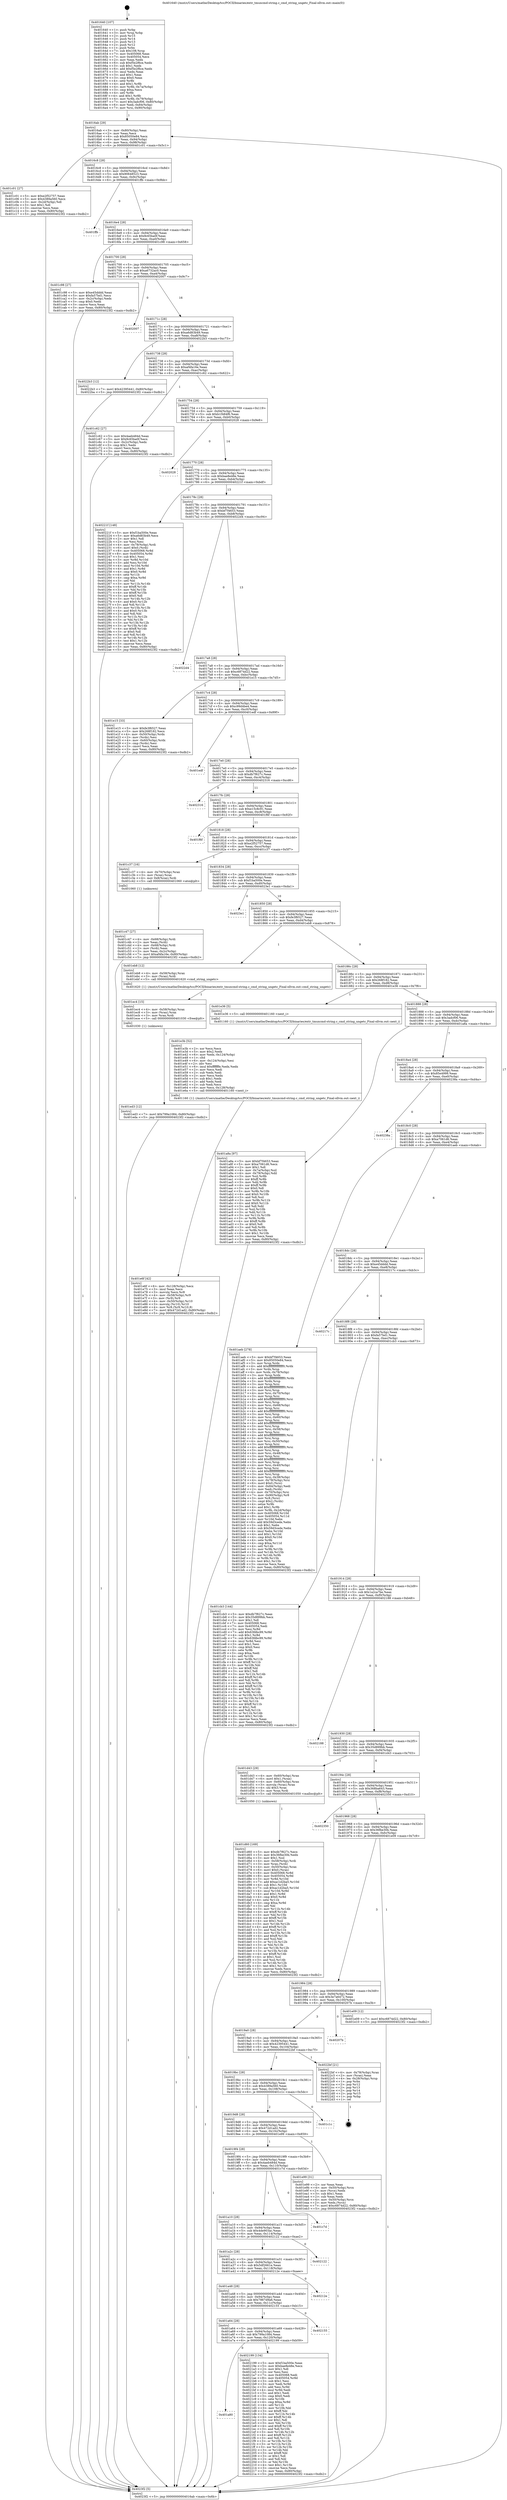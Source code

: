 digraph "0x401640" {
  label = "0x401640 (/mnt/c/Users/mathe/Desktop/tcc/POCII/binaries/extr_tmuxcmd-string.c_cmd_string_ungetc_Final-ollvm.out::main(0))"
  labelloc = "t"
  node[shape=record]

  Entry [label="",width=0.3,height=0.3,shape=circle,fillcolor=black,style=filled]
  "0x4016ab" [label="{
     0x4016ab [29]\l
     | [instrs]\l
     &nbsp;&nbsp;0x4016ab \<+3\>: mov -0x80(%rbp),%eax\l
     &nbsp;&nbsp;0x4016ae \<+2\>: mov %eax,%ecx\l
     &nbsp;&nbsp;0x4016b0 \<+6\>: sub $0x85050e84,%ecx\l
     &nbsp;&nbsp;0x4016b6 \<+6\>: mov %eax,-0x94(%rbp)\l
     &nbsp;&nbsp;0x4016bc \<+6\>: mov %ecx,-0x98(%rbp)\l
     &nbsp;&nbsp;0x4016c2 \<+6\>: je 0000000000401c01 \<main+0x5c1\>\l
  }"]
  "0x401c01" [label="{
     0x401c01 [27]\l
     | [instrs]\l
     &nbsp;&nbsp;0x401c01 \<+5\>: mov $0xe2f52757,%eax\l
     &nbsp;&nbsp;0x401c06 \<+5\>: mov $0x4389a560,%ecx\l
     &nbsp;&nbsp;0x401c0b \<+3\>: mov -0x2d(%rbp),%dl\l
     &nbsp;&nbsp;0x401c0e \<+3\>: test $0x1,%dl\l
     &nbsp;&nbsp;0x401c11 \<+3\>: cmovne %ecx,%eax\l
     &nbsp;&nbsp;0x401c14 \<+3\>: mov %eax,-0x80(%rbp)\l
     &nbsp;&nbsp;0x401c17 \<+5\>: jmp 00000000004023f2 \<main+0xdb2\>\l
  }"]
  "0x4016c8" [label="{
     0x4016c8 [28]\l
     | [instrs]\l
     &nbsp;&nbsp;0x4016c8 \<+5\>: jmp 00000000004016cd \<main+0x8d\>\l
     &nbsp;&nbsp;0x4016cd \<+6\>: mov -0x94(%rbp),%eax\l
     &nbsp;&nbsp;0x4016d3 \<+5\>: sub $0x90648523,%eax\l
     &nbsp;&nbsp;0x4016d8 \<+6\>: mov %eax,-0x9c(%rbp)\l
     &nbsp;&nbsp;0x4016de \<+6\>: je 0000000000401ffb \<main+0x9bb\>\l
  }"]
  Exit [label="",width=0.3,height=0.3,shape=circle,fillcolor=black,style=filled,peripheries=2]
  "0x401ffb" [label="{
     0x401ffb\l
  }", style=dashed]
  "0x4016e4" [label="{
     0x4016e4 [28]\l
     | [instrs]\l
     &nbsp;&nbsp;0x4016e4 \<+5\>: jmp 00000000004016e9 \<main+0xa9\>\l
     &nbsp;&nbsp;0x4016e9 \<+6\>: mov -0x94(%rbp),%eax\l
     &nbsp;&nbsp;0x4016ef \<+5\>: sub $0x9c65ba0f,%eax\l
     &nbsp;&nbsp;0x4016f4 \<+6\>: mov %eax,-0xa0(%rbp)\l
     &nbsp;&nbsp;0x4016fa \<+6\>: je 0000000000401c98 \<main+0x658\>\l
  }"]
  "0x401a80" [label="{
     0x401a80\l
  }", style=dashed]
  "0x401c98" [label="{
     0x401c98 [27]\l
     | [instrs]\l
     &nbsp;&nbsp;0x401c98 \<+5\>: mov $0xe45dddd,%eax\l
     &nbsp;&nbsp;0x401c9d \<+5\>: mov $0xfa57bd1,%ecx\l
     &nbsp;&nbsp;0x401ca2 \<+3\>: mov -0x2c(%rbp),%edx\l
     &nbsp;&nbsp;0x401ca5 \<+3\>: cmp $0x0,%edx\l
     &nbsp;&nbsp;0x401ca8 \<+3\>: cmove %ecx,%eax\l
     &nbsp;&nbsp;0x401cab \<+3\>: mov %eax,-0x80(%rbp)\l
     &nbsp;&nbsp;0x401cae \<+5\>: jmp 00000000004023f2 \<main+0xdb2\>\l
  }"]
  "0x401700" [label="{
     0x401700 [28]\l
     | [instrs]\l
     &nbsp;&nbsp;0x401700 \<+5\>: jmp 0000000000401705 \<main+0xc5\>\l
     &nbsp;&nbsp;0x401705 \<+6\>: mov -0x94(%rbp),%eax\l
     &nbsp;&nbsp;0x40170b \<+5\>: sub $0xa6732ac0,%eax\l
     &nbsp;&nbsp;0x401710 \<+6\>: mov %eax,-0xa4(%rbp)\l
     &nbsp;&nbsp;0x401716 \<+6\>: je 0000000000402007 \<main+0x9c7\>\l
  }"]
  "0x402199" [label="{
     0x402199 [134]\l
     | [instrs]\l
     &nbsp;&nbsp;0x402199 \<+5\>: mov $0xf1ba500e,%eax\l
     &nbsp;&nbsp;0x40219e \<+5\>: mov $0xbae8e48e,%ecx\l
     &nbsp;&nbsp;0x4021a3 \<+2\>: mov $0x1,%dl\l
     &nbsp;&nbsp;0x4021a5 \<+2\>: xor %esi,%esi\l
     &nbsp;&nbsp;0x4021a7 \<+7\>: mov 0x405068,%edi\l
     &nbsp;&nbsp;0x4021ae \<+8\>: mov 0x405054,%r8d\l
     &nbsp;&nbsp;0x4021b6 \<+3\>: sub $0x1,%esi\l
     &nbsp;&nbsp;0x4021b9 \<+3\>: mov %edi,%r9d\l
     &nbsp;&nbsp;0x4021bc \<+3\>: add %esi,%r9d\l
     &nbsp;&nbsp;0x4021bf \<+4\>: imul %r9d,%edi\l
     &nbsp;&nbsp;0x4021c3 \<+3\>: and $0x1,%edi\l
     &nbsp;&nbsp;0x4021c6 \<+3\>: cmp $0x0,%edi\l
     &nbsp;&nbsp;0x4021c9 \<+4\>: sete %r10b\l
     &nbsp;&nbsp;0x4021cd \<+4\>: cmp $0xa,%r8d\l
     &nbsp;&nbsp;0x4021d1 \<+4\>: setl %r11b\l
     &nbsp;&nbsp;0x4021d5 \<+3\>: mov %r10b,%bl\l
     &nbsp;&nbsp;0x4021d8 \<+3\>: xor $0xff,%bl\l
     &nbsp;&nbsp;0x4021db \<+3\>: mov %r11b,%r14b\l
     &nbsp;&nbsp;0x4021de \<+4\>: xor $0xff,%r14b\l
     &nbsp;&nbsp;0x4021e2 \<+3\>: xor $0x1,%dl\l
     &nbsp;&nbsp;0x4021e5 \<+3\>: mov %bl,%r15b\l
     &nbsp;&nbsp;0x4021e8 \<+4\>: and $0xff,%r15b\l
     &nbsp;&nbsp;0x4021ec \<+3\>: and %dl,%r10b\l
     &nbsp;&nbsp;0x4021ef \<+3\>: mov %r14b,%r12b\l
     &nbsp;&nbsp;0x4021f2 \<+4\>: and $0xff,%r12b\l
     &nbsp;&nbsp;0x4021f6 \<+3\>: and %dl,%r11b\l
     &nbsp;&nbsp;0x4021f9 \<+3\>: or %r10b,%r15b\l
     &nbsp;&nbsp;0x4021fc \<+3\>: or %r11b,%r12b\l
     &nbsp;&nbsp;0x4021ff \<+3\>: xor %r12b,%r15b\l
     &nbsp;&nbsp;0x402202 \<+3\>: or %r14b,%bl\l
     &nbsp;&nbsp;0x402205 \<+3\>: xor $0xff,%bl\l
     &nbsp;&nbsp;0x402208 \<+3\>: or $0x1,%dl\l
     &nbsp;&nbsp;0x40220b \<+2\>: and %dl,%bl\l
     &nbsp;&nbsp;0x40220d \<+3\>: or %bl,%r15b\l
     &nbsp;&nbsp;0x402210 \<+4\>: test $0x1,%r15b\l
     &nbsp;&nbsp;0x402214 \<+3\>: cmovne %ecx,%eax\l
     &nbsp;&nbsp;0x402217 \<+3\>: mov %eax,-0x80(%rbp)\l
     &nbsp;&nbsp;0x40221a \<+5\>: jmp 00000000004023f2 \<main+0xdb2\>\l
  }"]
  "0x402007" [label="{
     0x402007\l
  }", style=dashed]
  "0x40171c" [label="{
     0x40171c [28]\l
     | [instrs]\l
     &nbsp;&nbsp;0x40171c \<+5\>: jmp 0000000000401721 \<main+0xe1\>\l
     &nbsp;&nbsp;0x401721 \<+6\>: mov -0x94(%rbp),%eax\l
     &nbsp;&nbsp;0x401727 \<+5\>: sub $0xa6d83b49,%eax\l
     &nbsp;&nbsp;0x40172c \<+6\>: mov %eax,-0xa8(%rbp)\l
     &nbsp;&nbsp;0x401732 \<+6\>: je 00000000004022b3 \<main+0xc73\>\l
  }"]
  "0x401a64" [label="{
     0x401a64 [28]\l
     | [instrs]\l
     &nbsp;&nbsp;0x401a64 \<+5\>: jmp 0000000000401a69 \<main+0x429\>\l
     &nbsp;&nbsp;0x401a69 \<+6\>: mov -0x94(%rbp),%eax\l
     &nbsp;&nbsp;0x401a6f \<+5\>: sub $0x799a1084,%eax\l
     &nbsp;&nbsp;0x401a74 \<+6\>: mov %eax,-0x120(%rbp)\l
     &nbsp;&nbsp;0x401a7a \<+6\>: je 0000000000402199 \<main+0xb59\>\l
  }"]
  "0x4022b3" [label="{
     0x4022b3 [12]\l
     | [instrs]\l
     &nbsp;&nbsp;0x4022b3 \<+7\>: movl $0x42395441,-0x80(%rbp)\l
     &nbsp;&nbsp;0x4022ba \<+5\>: jmp 00000000004023f2 \<main+0xdb2\>\l
  }"]
  "0x401738" [label="{
     0x401738 [28]\l
     | [instrs]\l
     &nbsp;&nbsp;0x401738 \<+5\>: jmp 000000000040173d \<main+0xfd\>\l
     &nbsp;&nbsp;0x40173d \<+6\>: mov -0x94(%rbp),%eax\l
     &nbsp;&nbsp;0x401743 \<+5\>: sub $0xaf4fa16e,%eax\l
     &nbsp;&nbsp;0x401748 \<+6\>: mov %eax,-0xac(%rbp)\l
     &nbsp;&nbsp;0x40174e \<+6\>: je 0000000000401c62 \<main+0x622\>\l
  }"]
  "0x402155" [label="{
     0x402155\l
  }", style=dashed]
  "0x401c62" [label="{
     0x401c62 [27]\l
     | [instrs]\l
     &nbsp;&nbsp;0x401c62 \<+5\>: mov $0x4aeb484d,%eax\l
     &nbsp;&nbsp;0x401c67 \<+5\>: mov $0x9c65ba0f,%ecx\l
     &nbsp;&nbsp;0x401c6c \<+3\>: mov -0x2c(%rbp),%edx\l
     &nbsp;&nbsp;0x401c6f \<+3\>: cmp $0x1,%edx\l
     &nbsp;&nbsp;0x401c72 \<+3\>: cmovl %ecx,%eax\l
     &nbsp;&nbsp;0x401c75 \<+3\>: mov %eax,-0x80(%rbp)\l
     &nbsp;&nbsp;0x401c78 \<+5\>: jmp 00000000004023f2 \<main+0xdb2\>\l
  }"]
  "0x401754" [label="{
     0x401754 [28]\l
     | [instrs]\l
     &nbsp;&nbsp;0x401754 \<+5\>: jmp 0000000000401759 \<main+0x119\>\l
     &nbsp;&nbsp;0x401759 \<+6\>: mov -0x94(%rbp),%eax\l
     &nbsp;&nbsp;0x40175f \<+5\>: sub $0xb1f484f6,%eax\l
     &nbsp;&nbsp;0x401764 \<+6\>: mov %eax,-0xb0(%rbp)\l
     &nbsp;&nbsp;0x40176a \<+6\>: je 0000000000402028 \<main+0x9e8\>\l
  }"]
  "0x401a48" [label="{
     0x401a48 [28]\l
     | [instrs]\l
     &nbsp;&nbsp;0x401a48 \<+5\>: jmp 0000000000401a4d \<main+0x40d\>\l
     &nbsp;&nbsp;0x401a4d \<+6\>: mov -0x94(%rbp),%eax\l
     &nbsp;&nbsp;0x401a53 \<+5\>: sub $0x7867d9a6,%eax\l
     &nbsp;&nbsp;0x401a58 \<+6\>: mov %eax,-0x11c(%rbp)\l
     &nbsp;&nbsp;0x401a5e \<+6\>: je 0000000000402155 \<main+0xb15\>\l
  }"]
  "0x402028" [label="{
     0x402028\l
  }", style=dashed]
  "0x401770" [label="{
     0x401770 [28]\l
     | [instrs]\l
     &nbsp;&nbsp;0x401770 \<+5\>: jmp 0000000000401775 \<main+0x135\>\l
     &nbsp;&nbsp;0x401775 \<+6\>: mov -0x94(%rbp),%eax\l
     &nbsp;&nbsp;0x40177b \<+5\>: sub $0xbae8e48e,%eax\l
     &nbsp;&nbsp;0x401780 \<+6\>: mov %eax,-0xb4(%rbp)\l
     &nbsp;&nbsp;0x401786 \<+6\>: je 000000000040221f \<main+0xbdf\>\l
  }"]
  "0x40212e" [label="{
     0x40212e\l
  }", style=dashed]
  "0x40221f" [label="{
     0x40221f [148]\l
     | [instrs]\l
     &nbsp;&nbsp;0x40221f \<+5\>: mov $0xf1ba500e,%eax\l
     &nbsp;&nbsp;0x402224 \<+5\>: mov $0xa6d83b49,%ecx\l
     &nbsp;&nbsp;0x402229 \<+2\>: mov $0x1,%dl\l
     &nbsp;&nbsp;0x40222b \<+2\>: xor %esi,%esi\l
     &nbsp;&nbsp;0x40222d \<+4\>: mov -0x78(%rbp),%rdi\l
     &nbsp;&nbsp;0x402231 \<+6\>: movl $0x0,(%rdi)\l
     &nbsp;&nbsp;0x402237 \<+8\>: mov 0x405068,%r8d\l
     &nbsp;&nbsp;0x40223f \<+8\>: mov 0x405054,%r9d\l
     &nbsp;&nbsp;0x402247 \<+3\>: sub $0x1,%esi\l
     &nbsp;&nbsp;0x40224a \<+3\>: mov %r8d,%r10d\l
     &nbsp;&nbsp;0x40224d \<+3\>: add %esi,%r10d\l
     &nbsp;&nbsp;0x402250 \<+4\>: imul %r10d,%r8d\l
     &nbsp;&nbsp;0x402254 \<+4\>: and $0x1,%r8d\l
     &nbsp;&nbsp;0x402258 \<+4\>: cmp $0x0,%r8d\l
     &nbsp;&nbsp;0x40225c \<+4\>: sete %r11b\l
     &nbsp;&nbsp;0x402260 \<+4\>: cmp $0xa,%r9d\l
     &nbsp;&nbsp;0x402264 \<+3\>: setl %bl\l
     &nbsp;&nbsp;0x402267 \<+3\>: mov %r11b,%r14b\l
     &nbsp;&nbsp;0x40226a \<+4\>: xor $0xff,%r14b\l
     &nbsp;&nbsp;0x40226e \<+3\>: mov %bl,%r15b\l
     &nbsp;&nbsp;0x402271 \<+4\>: xor $0xff,%r15b\l
     &nbsp;&nbsp;0x402275 \<+3\>: xor $0x0,%dl\l
     &nbsp;&nbsp;0x402278 \<+3\>: mov %r14b,%r12b\l
     &nbsp;&nbsp;0x40227b \<+4\>: and $0x0,%r12b\l
     &nbsp;&nbsp;0x40227f \<+3\>: and %dl,%r11b\l
     &nbsp;&nbsp;0x402282 \<+3\>: mov %r15b,%r13b\l
     &nbsp;&nbsp;0x402285 \<+4\>: and $0x0,%r13b\l
     &nbsp;&nbsp;0x402289 \<+2\>: and %dl,%bl\l
     &nbsp;&nbsp;0x40228b \<+3\>: or %r11b,%r12b\l
     &nbsp;&nbsp;0x40228e \<+3\>: or %bl,%r13b\l
     &nbsp;&nbsp;0x402291 \<+3\>: xor %r13b,%r12b\l
     &nbsp;&nbsp;0x402294 \<+3\>: or %r15b,%r14b\l
     &nbsp;&nbsp;0x402297 \<+4\>: xor $0xff,%r14b\l
     &nbsp;&nbsp;0x40229b \<+3\>: or $0x0,%dl\l
     &nbsp;&nbsp;0x40229e \<+3\>: and %dl,%r14b\l
     &nbsp;&nbsp;0x4022a1 \<+3\>: or %r14b,%r12b\l
     &nbsp;&nbsp;0x4022a4 \<+4\>: test $0x1,%r12b\l
     &nbsp;&nbsp;0x4022a8 \<+3\>: cmovne %ecx,%eax\l
     &nbsp;&nbsp;0x4022ab \<+3\>: mov %eax,-0x80(%rbp)\l
     &nbsp;&nbsp;0x4022ae \<+5\>: jmp 00000000004023f2 \<main+0xdb2\>\l
  }"]
  "0x40178c" [label="{
     0x40178c [28]\l
     | [instrs]\l
     &nbsp;&nbsp;0x40178c \<+5\>: jmp 0000000000401791 \<main+0x151\>\l
     &nbsp;&nbsp;0x401791 \<+6\>: mov -0x94(%rbp),%eax\l
     &nbsp;&nbsp;0x401797 \<+5\>: sub $0xbf7f4653,%eax\l
     &nbsp;&nbsp;0x40179c \<+6\>: mov %eax,-0xb8(%rbp)\l
     &nbsp;&nbsp;0x4017a2 \<+6\>: je 00000000004022d4 \<main+0xc94\>\l
  }"]
  "0x401a2c" [label="{
     0x401a2c [28]\l
     | [instrs]\l
     &nbsp;&nbsp;0x401a2c \<+5\>: jmp 0000000000401a31 \<main+0x3f1\>\l
     &nbsp;&nbsp;0x401a31 \<+6\>: mov -0x94(%rbp),%eax\l
     &nbsp;&nbsp;0x401a37 \<+5\>: sub $0x5df2661e,%eax\l
     &nbsp;&nbsp;0x401a3c \<+6\>: mov %eax,-0x118(%rbp)\l
     &nbsp;&nbsp;0x401a42 \<+6\>: je 000000000040212e \<main+0xaee\>\l
  }"]
  "0x4022d4" [label="{
     0x4022d4\l
  }", style=dashed]
  "0x4017a8" [label="{
     0x4017a8 [28]\l
     | [instrs]\l
     &nbsp;&nbsp;0x4017a8 \<+5\>: jmp 00000000004017ad \<main+0x16d\>\l
     &nbsp;&nbsp;0x4017ad \<+6\>: mov -0x94(%rbp),%eax\l
     &nbsp;&nbsp;0x4017b3 \<+5\>: sub $0xc6874d22,%eax\l
     &nbsp;&nbsp;0x4017b8 \<+6\>: mov %eax,-0xbc(%rbp)\l
     &nbsp;&nbsp;0x4017be \<+6\>: je 0000000000401e15 \<main+0x7d5\>\l
  }"]
  "0x402122" [label="{
     0x402122\l
  }", style=dashed]
  "0x401e15" [label="{
     0x401e15 [33]\l
     | [instrs]\l
     &nbsp;&nbsp;0x401e15 \<+5\>: mov $0xfe3f6527,%eax\l
     &nbsp;&nbsp;0x401e1a \<+5\>: mov $0x268f182,%ecx\l
     &nbsp;&nbsp;0x401e1f \<+4\>: mov -0x50(%rbp),%rdx\l
     &nbsp;&nbsp;0x401e23 \<+2\>: mov (%rdx),%esi\l
     &nbsp;&nbsp;0x401e25 \<+4\>: mov -0x60(%rbp),%rdx\l
     &nbsp;&nbsp;0x401e29 \<+2\>: cmp (%rdx),%esi\l
     &nbsp;&nbsp;0x401e2b \<+3\>: cmovl %ecx,%eax\l
     &nbsp;&nbsp;0x401e2e \<+3\>: mov %eax,-0x80(%rbp)\l
     &nbsp;&nbsp;0x401e31 \<+5\>: jmp 00000000004023f2 \<main+0xdb2\>\l
  }"]
  "0x4017c4" [label="{
     0x4017c4 [28]\l
     | [instrs]\l
     &nbsp;&nbsp;0x4017c4 \<+5\>: jmp 00000000004017c9 \<main+0x189\>\l
     &nbsp;&nbsp;0x4017c9 \<+6\>: mov -0x94(%rbp),%eax\l
     &nbsp;&nbsp;0x4017cf \<+5\>: sub $0xc99d4be4,%eax\l
     &nbsp;&nbsp;0x4017d4 \<+6\>: mov %eax,-0xc0(%rbp)\l
     &nbsp;&nbsp;0x4017da \<+6\>: je 0000000000401edf \<main+0x89f\>\l
  }"]
  "0x401a10" [label="{
     0x401a10 [28]\l
     | [instrs]\l
     &nbsp;&nbsp;0x401a10 \<+5\>: jmp 0000000000401a15 \<main+0x3d5\>\l
     &nbsp;&nbsp;0x401a15 \<+6\>: mov -0x94(%rbp),%eax\l
     &nbsp;&nbsp;0x401a1b \<+5\>: sub $0x4de903ac,%eax\l
     &nbsp;&nbsp;0x401a20 \<+6\>: mov %eax,-0x114(%rbp)\l
     &nbsp;&nbsp;0x401a26 \<+6\>: je 0000000000402122 \<main+0xae2\>\l
  }"]
  "0x401edf" [label="{
     0x401edf\l
  }", style=dashed]
  "0x4017e0" [label="{
     0x4017e0 [28]\l
     | [instrs]\l
     &nbsp;&nbsp;0x4017e0 \<+5\>: jmp 00000000004017e5 \<main+0x1a5\>\l
     &nbsp;&nbsp;0x4017e5 \<+6\>: mov -0x94(%rbp),%eax\l
     &nbsp;&nbsp;0x4017eb \<+5\>: sub $0xdb7f627c,%eax\l
     &nbsp;&nbsp;0x4017f0 \<+6\>: mov %eax,-0xc4(%rbp)\l
     &nbsp;&nbsp;0x4017f6 \<+6\>: je 0000000000402316 \<main+0xcd6\>\l
  }"]
  "0x401c7d" [label="{
     0x401c7d\l
  }", style=dashed]
  "0x402316" [label="{
     0x402316\l
  }", style=dashed]
  "0x4017fc" [label="{
     0x4017fc [28]\l
     | [instrs]\l
     &nbsp;&nbsp;0x4017fc \<+5\>: jmp 0000000000401801 \<main+0x1c1\>\l
     &nbsp;&nbsp;0x401801 \<+6\>: mov -0x94(%rbp),%eax\l
     &nbsp;&nbsp;0x401807 \<+5\>: sub $0xe15c8c91,%eax\l
     &nbsp;&nbsp;0x40180c \<+6\>: mov %eax,-0xc8(%rbp)\l
     &nbsp;&nbsp;0x401812 \<+6\>: je 0000000000401f6f \<main+0x92f\>\l
  }"]
  "0x401ed3" [label="{
     0x401ed3 [12]\l
     | [instrs]\l
     &nbsp;&nbsp;0x401ed3 \<+7\>: movl $0x799a1084,-0x80(%rbp)\l
     &nbsp;&nbsp;0x401eda \<+5\>: jmp 00000000004023f2 \<main+0xdb2\>\l
  }"]
  "0x401f6f" [label="{
     0x401f6f\l
  }", style=dashed]
  "0x401818" [label="{
     0x401818 [28]\l
     | [instrs]\l
     &nbsp;&nbsp;0x401818 \<+5\>: jmp 000000000040181d \<main+0x1dd\>\l
     &nbsp;&nbsp;0x40181d \<+6\>: mov -0x94(%rbp),%eax\l
     &nbsp;&nbsp;0x401823 \<+5\>: sub $0xe2f52757,%eax\l
     &nbsp;&nbsp;0x401828 \<+6\>: mov %eax,-0xcc(%rbp)\l
     &nbsp;&nbsp;0x40182e \<+6\>: je 0000000000401c37 \<main+0x5f7\>\l
  }"]
  "0x401ec4" [label="{
     0x401ec4 [15]\l
     | [instrs]\l
     &nbsp;&nbsp;0x401ec4 \<+4\>: mov -0x58(%rbp),%rax\l
     &nbsp;&nbsp;0x401ec8 \<+3\>: mov (%rax),%rax\l
     &nbsp;&nbsp;0x401ecb \<+3\>: mov %rax,%rdi\l
     &nbsp;&nbsp;0x401ece \<+5\>: call 0000000000401030 \<free@plt\>\l
     | [calls]\l
     &nbsp;&nbsp;0x401030 \{1\} (unknown)\l
  }"]
  "0x401c37" [label="{
     0x401c37 [16]\l
     | [instrs]\l
     &nbsp;&nbsp;0x401c37 \<+4\>: mov -0x70(%rbp),%rax\l
     &nbsp;&nbsp;0x401c3b \<+3\>: mov (%rax),%rax\l
     &nbsp;&nbsp;0x401c3e \<+4\>: mov 0x8(%rax),%rdi\l
     &nbsp;&nbsp;0x401c42 \<+5\>: call 0000000000401060 \<atoi@plt\>\l
     | [calls]\l
     &nbsp;&nbsp;0x401060 \{1\} (unknown)\l
  }"]
  "0x401834" [label="{
     0x401834 [28]\l
     | [instrs]\l
     &nbsp;&nbsp;0x401834 \<+5\>: jmp 0000000000401839 \<main+0x1f9\>\l
     &nbsp;&nbsp;0x401839 \<+6\>: mov -0x94(%rbp),%eax\l
     &nbsp;&nbsp;0x40183f \<+5\>: sub $0xf1ba500e,%eax\l
     &nbsp;&nbsp;0x401844 \<+6\>: mov %eax,-0xd0(%rbp)\l
     &nbsp;&nbsp;0x40184a \<+6\>: je 00000000004023e1 \<main+0xda1\>\l
  }"]
  "0x4019f4" [label="{
     0x4019f4 [28]\l
     | [instrs]\l
     &nbsp;&nbsp;0x4019f4 \<+5\>: jmp 00000000004019f9 \<main+0x3b9\>\l
     &nbsp;&nbsp;0x4019f9 \<+6\>: mov -0x94(%rbp),%eax\l
     &nbsp;&nbsp;0x4019ff \<+5\>: sub $0x4aeb484d,%eax\l
     &nbsp;&nbsp;0x401a04 \<+6\>: mov %eax,-0x110(%rbp)\l
     &nbsp;&nbsp;0x401a0a \<+6\>: je 0000000000401c7d \<main+0x63d\>\l
  }"]
  "0x4023e1" [label="{
     0x4023e1\l
  }", style=dashed]
  "0x401850" [label="{
     0x401850 [28]\l
     | [instrs]\l
     &nbsp;&nbsp;0x401850 \<+5\>: jmp 0000000000401855 \<main+0x215\>\l
     &nbsp;&nbsp;0x401855 \<+6\>: mov -0x94(%rbp),%eax\l
     &nbsp;&nbsp;0x40185b \<+5\>: sub $0xfe3f6527,%eax\l
     &nbsp;&nbsp;0x401860 \<+6\>: mov %eax,-0xd4(%rbp)\l
     &nbsp;&nbsp;0x401866 \<+6\>: je 0000000000401eb8 \<main+0x878\>\l
  }"]
  "0x401e99" [label="{
     0x401e99 [31]\l
     | [instrs]\l
     &nbsp;&nbsp;0x401e99 \<+2\>: xor %eax,%eax\l
     &nbsp;&nbsp;0x401e9b \<+4\>: mov -0x50(%rbp),%rcx\l
     &nbsp;&nbsp;0x401e9f \<+2\>: mov (%rcx),%edx\l
     &nbsp;&nbsp;0x401ea1 \<+3\>: sub $0x1,%eax\l
     &nbsp;&nbsp;0x401ea4 \<+2\>: sub %eax,%edx\l
     &nbsp;&nbsp;0x401ea6 \<+4\>: mov -0x50(%rbp),%rcx\l
     &nbsp;&nbsp;0x401eaa \<+2\>: mov %edx,(%rcx)\l
     &nbsp;&nbsp;0x401eac \<+7\>: movl $0xc6874d22,-0x80(%rbp)\l
     &nbsp;&nbsp;0x401eb3 \<+5\>: jmp 00000000004023f2 \<main+0xdb2\>\l
  }"]
  "0x401eb8" [label="{
     0x401eb8 [12]\l
     | [instrs]\l
     &nbsp;&nbsp;0x401eb8 \<+4\>: mov -0x58(%rbp),%rax\l
     &nbsp;&nbsp;0x401ebc \<+3\>: mov (%rax),%rdi\l
     &nbsp;&nbsp;0x401ebf \<+5\>: call 0000000000401620 \<cmd_string_ungetc\>\l
     | [calls]\l
     &nbsp;&nbsp;0x401620 \{1\} (/mnt/c/Users/mathe/Desktop/tcc/POCII/binaries/extr_tmuxcmd-string.c_cmd_string_ungetc_Final-ollvm.out::cmd_string_ungetc)\l
  }"]
  "0x40186c" [label="{
     0x40186c [28]\l
     | [instrs]\l
     &nbsp;&nbsp;0x40186c \<+5\>: jmp 0000000000401871 \<main+0x231\>\l
     &nbsp;&nbsp;0x401871 \<+6\>: mov -0x94(%rbp),%eax\l
     &nbsp;&nbsp;0x401877 \<+5\>: sub $0x268f182,%eax\l
     &nbsp;&nbsp;0x40187c \<+6\>: mov %eax,-0xd8(%rbp)\l
     &nbsp;&nbsp;0x401882 \<+6\>: je 0000000000401e36 \<main+0x7f6\>\l
  }"]
  "0x4019d8" [label="{
     0x4019d8 [28]\l
     | [instrs]\l
     &nbsp;&nbsp;0x4019d8 \<+5\>: jmp 00000000004019dd \<main+0x39d\>\l
     &nbsp;&nbsp;0x4019dd \<+6\>: mov -0x94(%rbp),%eax\l
     &nbsp;&nbsp;0x4019e3 \<+5\>: sub $0x472d1ad2,%eax\l
     &nbsp;&nbsp;0x4019e8 \<+6\>: mov %eax,-0x10c(%rbp)\l
     &nbsp;&nbsp;0x4019ee \<+6\>: je 0000000000401e99 \<main+0x859\>\l
  }"]
  "0x401e36" [label="{
     0x401e36 [5]\l
     | [instrs]\l
     &nbsp;&nbsp;0x401e36 \<+5\>: call 0000000000401160 \<next_i\>\l
     | [calls]\l
     &nbsp;&nbsp;0x401160 \{1\} (/mnt/c/Users/mathe/Desktop/tcc/POCII/binaries/extr_tmuxcmd-string.c_cmd_string_ungetc_Final-ollvm.out::next_i)\l
  }"]
  "0x401888" [label="{
     0x401888 [28]\l
     | [instrs]\l
     &nbsp;&nbsp;0x401888 \<+5\>: jmp 000000000040188d \<main+0x24d\>\l
     &nbsp;&nbsp;0x40188d \<+6\>: mov -0x94(%rbp),%eax\l
     &nbsp;&nbsp;0x401893 \<+5\>: sub $0x3adcf06,%eax\l
     &nbsp;&nbsp;0x401898 \<+6\>: mov %eax,-0xdc(%rbp)\l
     &nbsp;&nbsp;0x40189e \<+6\>: je 0000000000401a8a \<main+0x44a\>\l
  }"]
  "0x401c1c" [label="{
     0x401c1c\l
  }", style=dashed]
  "0x401a8a" [label="{
     0x401a8a [97]\l
     | [instrs]\l
     &nbsp;&nbsp;0x401a8a \<+5\>: mov $0xbf7f4653,%eax\l
     &nbsp;&nbsp;0x401a8f \<+5\>: mov $0xa7061d6,%ecx\l
     &nbsp;&nbsp;0x401a94 \<+2\>: mov $0x1,%dl\l
     &nbsp;&nbsp;0x401a96 \<+4\>: mov -0x7a(%rbp),%sil\l
     &nbsp;&nbsp;0x401a9a \<+4\>: mov -0x79(%rbp),%dil\l
     &nbsp;&nbsp;0x401a9e \<+3\>: mov %sil,%r8b\l
     &nbsp;&nbsp;0x401aa1 \<+4\>: xor $0xff,%r8b\l
     &nbsp;&nbsp;0x401aa5 \<+3\>: mov %dil,%r9b\l
     &nbsp;&nbsp;0x401aa8 \<+4\>: xor $0xff,%r9b\l
     &nbsp;&nbsp;0x401aac \<+3\>: xor $0x0,%dl\l
     &nbsp;&nbsp;0x401aaf \<+3\>: mov %r8b,%r10b\l
     &nbsp;&nbsp;0x401ab2 \<+4\>: and $0x0,%r10b\l
     &nbsp;&nbsp;0x401ab6 \<+3\>: and %dl,%sil\l
     &nbsp;&nbsp;0x401ab9 \<+3\>: mov %r9b,%r11b\l
     &nbsp;&nbsp;0x401abc \<+4\>: and $0x0,%r11b\l
     &nbsp;&nbsp;0x401ac0 \<+3\>: and %dl,%dil\l
     &nbsp;&nbsp;0x401ac3 \<+3\>: or %sil,%r10b\l
     &nbsp;&nbsp;0x401ac6 \<+3\>: or %dil,%r11b\l
     &nbsp;&nbsp;0x401ac9 \<+3\>: xor %r11b,%r10b\l
     &nbsp;&nbsp;0x401acc \<+3\>: or %r9b,%r8b\l
     &nbsp;&nbsp;0x401acf \<+4\>: xor $0xff,%r8b\l
     &nbsp;&nbsp;0x401ad3 \<+3\>: or $0x0,%dl\l
     &nbsp;&nbsp;0x401ad6 \<+3\>: and %dl,%r8b\l
     &nbsp;&nbsp;0x401ad9 \<+3\>: or %r8b,%r10b\l
     &nbsp;&nbsp;0x401adc \<+4\>: test $0x1,%r10b\l
     &nbsp;&nbsp;0x401ae0 \<+3\>: cmovne %ecx,%eax\l
     &nbsp;&nbsp;0x401ae3 \<+3\>: mov %eax,-0x80(%rbp)\l
     &nbsp;&nbsp;0x401ae6 \<+5\>: jmp 00000000004023f2 \<main+0xdb2\>\l
  }"]
  "0x4018a4" [label="{
     0x4018a4 [28]\l
     | [instrs]\l
     &nbsp;&nbsp;0x4018a4 \<+5\>: jmp 00000000004018a9 \<main+0x269\>\l
     &nbsp;&nbsp;0x4018a9 \<+6\>: mov -0x94(%rbp),%eax\l
     &nbsp;&nbsp;0x4018af \<+5\>: sub $0x85e4999,%eax\l
     &nbsp;&nbsp;0x4018b4 \<+6\>: mov %eax,-0xe0(%rbp)\l
     &nbsp;&nbsp;0x4018ba \<+6\>: je 000000000040238a \<main+0xd4a\>\l
  }"]
  "0x4023f2" [label="{
     0x4023f2 [5]\l
     | [instrs]\l
     &nbsp;&nbsp;0x4023f2 \<+5\>: jmp 00000000004016ab \<main+0x6b\>\l
  }"]
  "0x401640" [label="{
     0x401640 [107]\l
     | [instrs]\l
     &nbsp;&nbsp;0x401640 \<+1\>: push %rbp\l
     &nbsp;&nbsp;0x401641 \<+3\>: mov %rsp,%rbp\l
     &nbsp;&nbsp;0x401644 \<+2\>: push %r15\l
     &nbsp;&nbsp;0x401646 \<+2\>: push %r14\l
     &nbsp;&nbsp;0x401648 \<+2\>: push %r13\l
     &nbsp;&nbsp;0x40164a \<+2\>: push %r12\l
     &nbsp;&nbsp;0x40164c \<+1\>: push %rbx\l
     &nbsp;&nbsp;0x40164d \<+7\>: sub $0x108,%rsp\l
     &nbsp;&nbsp;0x401654 \<+7\>: mov 0x405068,%eax\l
     &nbsp;&nbsp;0x40165b \<+7\>: mov 0x405054,%ecx\l
     &nbsp;&nbsp;0x401662 \<+2\>: mov %eax,%edx\l
     &nbsp;&nbsp;0x401664 \<+6\>: sub $0xf5e2f6ce,%edx\l
     &nbsp;&nbsp;0x40166a \<+3\>: sub $0x1,%edx\l
     &nbsp;&nbsp;0x40166d \<+6\>: add $0xf5e2f6ce,%edx\l
     &nbsp;&nbsp;0x401673 \<+3\>: imul %edx,%eax\l
     &nbsp;&nbsp;0x401676 \<+3\>: and $0x1,%eax\l
     &nbsp;&nbsp;0x401679 \<+3\>: cmp $0x0,%eax\l
     &nbsp;&nbsp;0x40167c \<+4\>: sete %r8b\l
     &nbsp;&nbsp;0x401680 \<+4\>: and $0x1,%r8b\l
     &nbsp;&nbsp;0x401684 \<+4\>: mov %r8b,-0x7a(%rbp)\l
     &nbsp;&nbsp;0x401688 \<+3\>: cmp $0xa,%ecx\l
     &nbsp;&nbsp;0x40168b \<+4\>: setl %r8b\l
     &nbsp;&nbsp;0x40168f \<+4\>: and $0x1,%r8b\l
     &nbsp;&nbsp;0x401693 \<+4\>: mov %r8b,-0x79(%rbp)\l
     &nbsp;&nbsp;0x401697 \<+7\>: movl $0x3adcf06,-0x80(%rbp)\l
     &nbsp;&nbsp;0x40169e \<+6\>: mov %edi,-0x84(%rbp)\l
     &nbsp;&nbsp;0x4016a4 \<+7\>: mov %rsi,-0x90(%rbp)\l
  }"]
  "0x4019bc" [label="{
     0x4019bc [28]\l
     | [instrs]\l
     &nbsp;&nbsp;0x4019bc \<+5\>: jmp 00000000004019c1 \<main+0x381\>\l
     &nbsp;&nbsp;0x4019c1 \<+6\>: mov -0x94(%rbp),%eax\l
     &nbsp;&nbsp;0x4019c7 \<+5\>: sub $0x4389a560,%eax\l
     &nbsp;&nbsp;0x4019cc \<+6\>: mov %eax,-0x108(%rbp)\l
     &nbsp;&nbsp;0x4019d2 \<+6\>: je 0000000000401c1c \<main+0x5dc\>\l
  }"]
  "0x40238a" [label="{
     0x40238a\l
  }", style=dashed]
  "0x4018c0" [label="{
     0x4018c0 [28]\l
     | [instrs]\l
     &nbsp;&nbsp;0x4018c0 \<+5\>: jmp 00000000004018c5 \<main+0x285\>\l
     &nbsp;&nbsp;0x4018c5 \<+6\>: mov -0x94(%rbp),%eax\l
     &nbsp;&nbsp;0x4018cb \<+5\>: sub $0xa7061d6,%eax\l
     &nbsp;&nbsp;0x4018d0 \<+6\>: mov %eax,-0xe4(%rbp)\l
     &nbsp;&nbsp;0x4018d6 \<+6\>: je 0000000000401aeb \<main+0x4ab\>\l
  }"]
  "0x4022bf" [label="{
     0x4022bf [21]\l
     | [instrs]\l
     &nbsp;&nbsp;0x4022bf \<+4\>: mov -0x78(%rbp),%rax\l
     &nbsp;&nbsp;0x4022c3 \<+2\>: mov (%rax),%eax\l
     &nbsp;&nbsp;0x4022c5 \<+4\>: lea -0x28(%rbp),%rsp\l
     &nbsp;&nbsp;0x4022c9 \<+1\>: pop %rbx\l
     &nbsp;&nbsp;0x4022ca \<+2\>: pop %r12\l
     &nbsp;&nbsp;0x4022cc \<+2\>: pop %r13\l
     &nbsp;&nbsp;0x4022ce \<+2\>: pop %r14\l
     &nbsp;&nbsp;0x4022d0 \<+2\>: pop %r15\l
     &nbsp;&nbsp;0x4022d2 \<+1\>: pop %rbp\l
     &nbsp;&nbsp;0x4022d3 \<+1\>: ret\l
  }"]
  "0x401aeb" [label="{
     0x401aeb [278]\l
     | [instrs]\l
     &nbsp;&nbsp;0x401aeb \<+5\>: mov $0xbf7f4653,%eax\l
     &nbsp;&nbsp;0x401af0 \<+5\>: mov $0x85050e84,%ecx\l
     &nbsp;&nbsp;0x401af5 \<+3\>: mov %rsp,%rdx\l
     &nbsp;&nbsp;0x401af8 \<+4\>: add $0xfffffffffffffff0,%rdx\l
     &nbsp;&nbsp;0x401afc \<+3\>: mov %rdx,%rsp\l
     &nbsp;&nbsp;0x401aff \<+4\>: mov %rdx,-0x78(%rbp)\l
     &nbsp;&nbsp;0x401b03 \<+3\>: mov %rsp,%rdx\l
     &nbsp;&nbsp;0x401b06 \<+4\>: add $0xfffffffffffffff0,%rdx\l
     &nbsp;&nbsp;0x401b0a \<+3\>: mov %rdx,%rsp\l
     &nbsp;&nbsp;0x401b0d \<+3\>: mov %rsp,%rsi\l
     &nbsp;&nbsp;0x401b10 \<+4\>: add $0xfffffffffffffff0,%rsi\l
     &nbsp;&nbsp;0x401b14 \<+3\>: mov %rsi,%rsp\l
     &nbsp;&nbsp;0x401b17 \<+4\>: mov %rsi,-0x70(%rbp)\l
     &nbsp;&nbsp;0x401b1b \<+3\>: mov %rsp,%rsi\l
     &nbsp;&nbsp;0x401b1e \<+4\>: add $0xfffffffffffffff0,%rsi\l
     &nbsp;&nbsp;0x401b22 \<+3\>: mov %rsi,%rsp\l
     &nbsp;&nbsp;0x401b25 \<+4\>: mov %rsi,-0x68(%rbp)\l
     &nbsp;&nbsp;0x401b29 \<+3\>: mov %rsp,%rsi\l
     &nbsp;&nbsp;0x401b2c \<+4\>: add $0xfffffffffffffff0,%rsi\l
     &nbsp;&nbsp;0x401b30 \<+3\>: mov %rsi,%rsp\l
     &nbsp;&nbsp;0x401b33 \<+4\>: mov %rsi,-0x60(%rbp)\l
     &nbsp;&nbsp;0x401b37 \<+3\>: mov %rsp,%rsi\l
     &nbsp;&nbsp;0x401b3a \<+4\>: add $0xfffffffffffffff0,%rsi\l
     &nbsp;&nbsp;0x401b3e \<+3\>: mov %rsi,%rsp\l
     &nbsp;&nbsp;0x401b41 \<+4\>: mov %rsi,-0x58(%rbp)\l
     &nbsp;&nbsp;0x401b45 \<+3\>: mov %rsp,%rsi\l
     &nbsp;&nbsp;0x401b48 \<+4\>: add $0xfffffffffffffff0,%rsi\l
     &nbsp;&nbsp;0x401b4c \<+3\>: mov %rsi,%rsp\l
     &nbsp;&nbsp;0x401b4f \<+4\>: mov %rsi,-0x50(%rbp)\l
     &nbsp;&nbsp;0x401b53 \<+3\>: mov %rsp,%rsi\l
     &nbsp;&nbsp;0x401b56 \<+4\>: add $0xfffffffffffffff0,%rsi\l
     &nbsp;&nbsp;0x401b5a \<+3\>: mov %rsi,%rsp\l
     &nbsp;&nbsp;0x401b5d \<+4\>: mov %rsi,-0x48(%rbp)\l
     &nbsp;&nbsp;0x401b61 \<+3\>: mov %rsp,%rsi\l
     &nbsp;&nbsp;0x401b64 \<+4\>: add $0xfffffffffffffff0,%rsi\l
     &nbsp;&nbsp;0x401b68 \<+3\>: mov %rsi,%rsp\l
     &nbsp;&nbsp;0x401b6b \<+4\>: mov %rsi,-0x40(%rbp)\l
     &nbsp;&nbsp;0x401b6f \<+3\>: mov %rsp,%rsi\l
     &nbsp;&nbsp;0x401b72 \<+4\>: add $0xfffffffffffffff0,%rsi\l
     &nbsp;&nbsp;0x401b76 \<+3\>: mov %rsi,%rsp\l
     &nbsp;&nbsp;0x401b79 \<+4\>: mov %rsi,-0x38(%rbp)\l
     &nbsp;&nbsp;0x401b7d \<+4\>: mov -0x78(%rbp),%rsi\l
     &nbsp;&nbsp;0x401b81 \<+6\>: movl $0x0,(%rsi)\l
     &nbsp;&nbsp;0x401b87 \<+6\>: mov -0x84(%rbp),%edi\l
     &nbsp;&nbsp;0x401b8d \<+2\>: mov %edi,(%rdx)\l
     &nbsp;&nbsp;0x401b8f \<+4\>: mov -0x70(%rbp),%rsi\l
     &nbsp;&nbsp;0x401b93 \<+7\>: mov -0x90(%rbp),%r8\l
     &nbsp;&nbsp;0x401b9a \<+3\>: mov %r8,(%rsi)\l
     &nbsp;&nbsp;0x401b9d \<+3\>: cmpl $0x2,(%rdx)\l
     &nbsp;&nbsp;0x401ba0 \<+4\>: setne %r9b\l
     &nbsp;&nbsp;0x401ba4 \<+4\>: and $0x1,%r9b\l
     &nbsp;&nbsp;0x401ba8 \<+4\>: mov %r9b,-0x2d(%rbp)\l
     &nbsp;&nbsp;0x401bac \<+8\>: mov 0x405068,%r10d\l
     &nbsp;&nbsp;0x401bb4 \<+8\>: mov 0x405054,%r11d\l
     &nbsp;&nbsp;0x401bbc \<+3\>: mov %r10d,%ebx\l
     &nbsp;&nbsp;0x401bbf \<+6\>: add $0x59d3cede,%ebx\l
     &nbsp;&nbsp;0x401bc5 \<+3\>: sub $0x1,%ebx\l
     &nbsp;&nbsp;0x401bc8 \<+6\>: sub $0x59d3cede,%ebx\l
     &nbsp;&nbsp;0x401bce \<+4\>: imul %ebx,%r10d\l
     &nbsp;&nbsp;0x401bd2 \<+4\>: and $0x1,%r10d\l
     &nbsp;&nbsp;0x401bd6 \<+4\>: cmp $0x0,%r10d\l
     &nbsp;&nbsp;0x401bda \<+4\>: sete %r9b\l
     &nbsp;&nbsp;0x401bde \<+4\>: cmp $0xa,%r11d\l
     &nbsp;&nbsp;0x401be2 \<+4\>: setl %r14b\l
     &nbsp;&nbsp;0x401be6 \<+3\>: mov %r9b,%r15b\l
     &nbsp;&nbsp;0x401be9 \<+3\>: and %r14b,%r15b\l
     &nbsp;&nbsp;0x401bec \<+3\>: xor %r14b,%r9b\l
     &nbsp;&nbsp;0x401bef \<+3\>: or %r9b,%r15b\l
     &nbsp;&nbsp;0x401bf2 \<+4\>: test $0x1,%r15b\l
     &nbsp;&nbsp;0x401bf6 \<+3\>: cmovne %ecx,%eax\l
     &nbsp;&nbsp;0x401bf9 \<+3\>: mov %eax,-0x80(%rbp)\l
     &nbsp;&nbsp;0x401bfc \<+5\>: jmp 00000000004023f2 \<main+0xdb2\>\l
  }"]
  "0x4018dc" [label="{
     0x4018dc [28]\l
     | [instrs]\l
     &nbsp;&nbsp;0x4018dc \<+5\>: jmp 00000000004018e1 \<main+0x2a1\>\l
     &nbsp;&nbsp;0x4018e1 \<+6\>: mov -0x94(%rbp),%eax\l
     &nbsp;&nbsp;0x4018e7 \<+5\>: sub $0xe45dddd,%eax\l
     &nbsp;&nbsp;0x4018ec \<+6\>: mov %eax,-0xe8(%rbp)\l
     &nbsp;&nbsp;0x4018f2 \<+6\>: je 000000000040217c \<main+0xb3c\>\l
  }"]
  "0x4019a0" [label="{
     0x4019a0 [28]\l
     | [instrs]\l
     &nbsp;&nbsp;0x4019a0 \<+5\>: jmp 00000000004019a5 \<main+0x365\>\l
     &nbsp;&nbsp;0x4019a5 \<+6\>: mov -0x94(%rbp),%eax\l
     &nbsp;&nbsp;0x4019ab \<+5\>: sub $0x42395441,%eax\l
     &nbsp;&nbsp;0x4019b0 \<+6\>: mov %eax,-0x104(%rbp)\l
     &nbsp;&nbsp;0x4019b6 \<+6\>: je 00000000004022bf \<main+0xc7f\>\l
  }"]
  "0x401c47" [label="{
     0x401c47 [27]\l
     | [instrs]\l
     &nbsp;&nbsp;0x401c47 \<+4\>: mov -0x68(%rbp),%rdi\l
     &nbsp;&nbsp;0x401c4b \<+2\>: mov %eax,(%rdi)\l
     &nbsp;&nbsp;0x401c4d \<+4\>: mov -0x68(%rbp),%rdi\l
     &nbsp;&nbsp;0x401c51 \<+2\>: mov (%rdi),%eax\l
     &nbsp;&nbsp;0x401c53 \<+3\>: mov %eax,-0x2c(%rbp)\l
     &nbsp;&nbsp;0x401c56 \<+7\>: movl $0xaf4fa16e,-0x80(%rbp)\l
     &nbsp;&nbsp;0x401c5d \<+5\>: jmp 00000000004023f2 \<main+0xdb2\>\l
  }"]
  "0x40207b" [label="{
     0x40207b\l
  }", style=dashed]
  "0x40217c" [label="{
     0x40217c\l
  }", style=dashed]
  "0x4018f8" [label="{
     0x4018f8 [28]\l
     | [instrs]\l
     &nbsp;&nbsp;0x4018f8 \<+5\>: jmp 00000000004018fd \<main+0x2bd\>\l
     &nbsp;&nbsp;0x4018fd \<+6\>: mov -0x94(%rbp),%eax\l
     &nbsp;&nbsp;0x401903 \<+5\>: sub $0xfa57bd1,%eax\l
     &nbsp;&nbsp;0x401908 \<+6\>: mov %eax,-0xec(%rbp)\l
     &nbsp;&nbsp;0x40190e \<+6\>: je 0000000000401cb3 \<main+0x673\>\l
  }"]
  "0x401e6f" [label="{
     0x401e6f [42]\l
     | [instrs]\l
     &nbsp;&nbsp;0x401e6f \<+6\>: mov -0x128(%rbp),%ecx\l
     &nbsp;&nbsp;0x401e75 \<+3\>: imul %eax,%ecx\l
     &nbsp;&nbsp;0x401e78 \<+3\>: movslq %ecx,%r8\l
     &nbsp;&nbsp;0x401e7b \<+4\>: mov -0x58(%rbp),%r9\l
     &nbsp;&nbsp;0x401e7f \<+3\>: mov (%r9),%r9\l
     &nbsp;&nbsp;0x401e82 \<+4\>: mov -0x50(%rbp),%r10\l
     &nbsp;&nbsp;0x401e86 \<+3\>: movslq (%r10),%r10\l
     &nbsp;&nbsp;0x401e89 \<+4\>: mov %r8,(%r9,%r10,8)\l
     &nbsp;&nbsp;0x401e8d \<+7\>: movl $0x472d1ad2,-0x80(%rbp)\l
     &nbsp;&nbsp;0x401e94 \<+5\>: jmp 00000000004023f2 \<main+0xdb2\>\l
  }"]
  "0x401cb3" [label="{
     0x401cb3 [144]\l
     | [instrs]\l
     &nbsp;&nbsp;0x401cb3 \<+5\>: mov $0xdb7f627c,%eax\l
     &nbsp;&nbsp;0x401cb8 \<+5\>: mov $0x35d899bb,%ecx\l
     &nbsp;&nbsp;0x401cbd \<+2\>: mov $0x1,%dl\l
     &nbsp;&nbsp;0x401cbf \<+7\>: mov 0x405068,%esi\l
     &nbsp;&nbsp;0x401cc6 \<+7\>: mov 0x405054,%edi\l
     &nbsp;&nbsp;0x401ccd \<+3\>: mov %esi,%r8d\l
     &nbsp;&nbsp;0x401cd0 \<+7\>: add $0x63fdbc99,%r8d\l
     &nbsp;&nbsp;0x401cd7 \<+4\>: sub $0x1,%r8d\l
     &nbsp;&nbsp;0x401cdb \<+7\>: sub $0x63fdbc99,%r8d\l
     &nbsp;&nbsp;0x401ce2 \<+4\>: imul %r8d,%esi\l
     &nbsp;&nbsp;0x401ce6 \<+3\>: and $0x1,%esi\l
     &nbsp;&nbsp;0x401ce9 \<+3\>: cmp $0x0,%esi\l
     &nbsp;&nbsp;0x401cec \<+4\>: sete %r9b\l
     &nbsp;&nbsp;0x401cf0 \<+3\>: cmp $0xa,%edi\l
     &nbsp;&nbsp;0x401cf3 \<+4\>: setl %r10b\l
     &nbsp;&nbsp;0x401cf7 \<+3\>: mov %r9b,%r11b\l
     &nbsp;&nbsp;0x401cfa \<+4\>: xor $0xff,%r11b\l
     &nbsp;&nbsp;0x401cfe \<+3\>: mov %r10b,%bl\l
     &nbsp;&nbsp;0x401d01 \<+3\>: xor $0xff,%bl\l
     &nbsp;&nbsp;0x401d04 \<+3\>: xor $0x1,%dl\l
     &nbsp;&nbsp;0x401d07 \<+3\>: mov %r11b,%r14b\l
     &nbsp;&nbsp;0x401d0a \<+4\>: and $0xff,%r14b\l
     &nbsp;&nbsp;0x401d0e \<+3\>: and %dl,%r9b\l
     &nbsp;&nbsp;0x401d11 \<+3\>: mov %bl,%r15b\l
     &nbsp;&nbsp;0x401d14 \<+4\>: and $0xff,%r15b\l
     &nbsp;&nbsp;0x401d18 \<+3\>: and %dl,%r10b\l
     &nbsp;&nbsp;0x401d1b \<+3\>: or %r9b,%r14b\l
     &nbsp;&nbsp;0x401d1e \<+3\>: or %r10b,%r15b\l
     &nbsp;&nbsp;0x401d21 \<+3\>: xor %r15b,%r14b\l
     &nbsp;&nbsp;0x401d24 \<+3\>: or %bl,%r11b\l
     &nbsp;&nbsp;0x401d27 \<+4\>: xor $0xff,%r11b\l
     &nbsp;&nbsp;0x401d2b \<+3\>: or $0x1,%dl\l
     &nbsp;&nbsp;0x401d2e \<+3\>: and %dl,%r11b\l
     &nbsp;&nbsp;0x401d31 \<+3\>: or %r11b,%r14b\l
     &nbsp;&nbsp;0x401d34 \<+4\>: test $0x1,%r14b\l
     &nbsp;&nbsp;0x401d38 \<+3\>: cmovne %ecx,%eax\l
     &nbsp;&nbsp;0x401d3b \<+3\>: mov %eax,-0x80(%rbp)\l
     &nbsp;&nbsp;0x401d3e \<+5\>: jmp 00000000004023f2 \<main+0xdb2\>\l
  }"]
  "0x401914" [label="{
     0x401914 [28]\l
     | [instrs]\l
     &nbsp;&nbsp;0x401914 \<+5\>: jmp 0000000000401919 \<main+0x2d9\>\l
     &nbsp;&nbsp;0x401919 \<+6\>: mov -0x94(%rbp),%eax\l
     &nbsp;&nbsp;0x40191f \<+5\>: sub $0x1a2ca7be,%eax\l
     &nbsp;&nbsp;0x401924 \<+6\>: mov %eax,-0xf0(%rbp)\l
     &nbsp;&nbsp;0x40192a \<+6\>: je 0000000000402188 \<main+0xb48\>\l
  }"]
  "0x401e3b" [label="{
     0x401e3b [52]\l
     | [instrs]\l
     &nbsp;&nbsp;0x401e3b \<+2\>: xor %ecx,%ecx\l
     &nbsp;&nbsp;0x401e3d \<+5\>: mov $0x2,%edx\l
     &nbsp;&nbsp;0x401e42 \<+6\>: mov %edx,-0x124(%rbp)\l
     &nbsp;&nbsp;0x401e48 \<+1\>: cltd\l
     &nbsp;&nbsp;0x401e49 \<+6\>: mov -0x124(%rbp),%esi\l
     &nbsp;&nbsp;0x401e4f \<+2\>: idiv %esi\l
     &nbsp;&nbsp;0x401e51 \<+6\>: imul $0xfffffffe,%edx,%edx\l
     &nbsp;&nbsp;0x401e57 \<+2\>: mov %ecx,%edi\l
     &nbsp;&nbsp;0x401e59 \<+2\>: sub %edx,%edi\l
     &nbsp;&nbsp;0x401e5b \<+2\>: mov %ecx,%edx\l
     &nbsp;&nbsp;0x401e5d \<+3\>: sub $0x1,%edx\l
     &nbsp;&nbsp;0x401e60 \<+2\>: add %edx,%edi\l
     &nbsp;&nbsp;0x401e62 \<+2\>: sub %edi,%ecx\l
     &nbsp;&nbsp;0x401e64 \<+6\>: mov %ecx,-0x128(%rbp)\l
     &nbsp;&nbsp;0x401e6a \<+5\>: call 0000000000401160 \<next_i\>\l
     | [calls]\l
     &nbsp;&nbsp;0x401160 \{1\} (/mnt/c/Users/mathe/Desktop/tcc/POCII/binaries/extr_tmuxcmd-string.c_cmd_string_ungetc_Final-ollvm.out::next_i)\l
  }"]
  "0x402188" [label="{
     0x402188\l
  }", style=dashed]
  "0x401930" [label="{
     0x401930 [28]\l
     | [instrs]\l
     &nbsp;&nbsp;0x401930 \<+5\>: jmp 0000000000401935 \<main+0x2f5\>\l
     &nbsp;&nbsp;0x401935 \<+6\>: mov -0x94(%rbp),%eax\l
     &nbsp;&nbsp;0x40193b \<+5\>: sub $0x35d899bb,%eax\l
     &nbsp;&nbsp;0x401940 \<+6\>: mov %eax,-0xf4(%rbp)\l
     &nbsp;&nbsp;0x401946 \<+6\>: je 0000000000401d43 \<main+0x703\>\l
  }"]
  "0x401984" [label="{
     0x401984 [28]\l
     | [instrs]\l
     &nbsp;&nbsp;0x401984 \<+5\>: jmp 0000000000401989 \<main+0x349\>\l
     &nbsp;&nbsp;0x401989 \<+6\>: mov -0x94(%rbp),%eax\l
     &nbsp;&nbsp;0x40198f \<+5\>: sub $0x3e7a6472,%eax\l
     &nbsp;&nbsp;0x401994 \<+6\>: mov %eax,-0x100(%rbp)\l
     &nbsp;&nbsp;0x40199a \<+6\>: je 000000000040207b \<main+0xa3b\>\l
  }"]
  "0x401d43" [label="{
     0x401d43 [29]\l
     | [instrs]\l
     &nbsp;&nbsp;0x401d43 \<+4\>: mov -0x60(%rbp),%rax\l
     &nbsp;&nbsp;0x401d47 \<+6\>: movl $0x1,(%rax)\l
     &nbsp;&nbsp;0x401d4d \<+4\>: mov -0x60(%rbp),%rax\l
     &nbsp;&nbsp;0x401d51 \<+3\>: movslq (%rax),%rax\l
     &nbsp;&nbsp;0x401d54 \<+4\>: shl $0x3,%rax\l
     &nbsp;&nbsp;0x401d58 \<+3\>: mov %rax,%rdi\l
     &nbsp;&nbsp;0x401d5b \<+5\>: call 0000000000401050 \<malloc@plt\>\l
     | [calls]\l
     &nbsp;&nbsp;0x401050 \{1\} (unknown)\l
  }"]
  "0x40194c" [label="{
     0x40194c [28]\l
     | [instrs]\l
     &nbsp;&nbsp;0x40194c \<+5\>: jmp 0000000000401951 \<main+0x311\>\l
     &nbsp;&nbsp;0x401951 \<+6\>: mov -0x94(%rbp),%eax\l
     &nbsp;&nbsp;0x401957 \<+5\>: sub $0x368ba643,%eax\l
     &nbsp;&nbsp;0x40195c \<+6\>: mov %eax,-0xf8(%rbp)\l
     &nbsp;&nbsp;0x401962 \<+6\>: je 0000000000402350 \<main+0xd10\>\l
  }"]
  "0x401d60" [label="{
     0x401d60 [169]\l
     | [instrs]\l
     &nbsp;&nbsp;0x401d60 \<+5\>: mov $0xdb7f627c,%ecx\l
     &nbsp;&nbsp;0x401d65 \<+5\>: mov $0x36fbe30b,%edx\l
     &nbsp;&nbsp;0x401d6a \<+3\>: mov $0x1,%sil\l
     &nbsp;&nbsp;0x401d6d \<+4\>: mov -0x58(%rbp),%rdi\l
     &nbsp;&nbsp;0x401d71 \<+3\>: mov %rax,(%rdi)\l
     &nbsp;&nbsp;0x401d74 \<+4\>: mov -0x50(%rbp),%rax\l
     &nbsp;&nbsp;0x401d78 \<+6\>: movl $0x0,(%rax)\l
     &nbsp;&nbsp;0x401d7e \<+8\>: mov 0x405068,%r8d\l
     &nbsp;&nbsp;0x401d86 \<+8\>: mov 0x405054,%r9d\l
     &nbsp;&nbsp;0x401d8e \<+3\>: mov %r8d,%r10d\l
     &nbsp;&nbsp;0x401d91 \<+7\>: add $0xac1d2ba5,%r10d\l
     &nbsp;&nbsp;0x401d98 \<+4\>: sub $0x1,%r10d\l
     &nbsp;&nbsp;0x401d9c \<+7\>: sub $0xac1d2ba5,%r10d\l
     &nbsp;&nbsp;0x401da3 \<+4\>: imul %r10d,%r8d\l
     &nbsp;&nbsp;0x401da7 \<+4\>: and $0x1,%r8d\l
     &nbsp;&nbsp;0x401dab \<+4\>: cmp $0x0,%r8d\l
     &nbsp;&nbsp;0x401daf \<+4\>: sete %r11b\l
     &nbsp;&nbsp;0x401db3 \<+4\>: cmp $0xa,%r9d\l
     &nbsp;&nbsp;0x401db7 \<+3\>: setl %bl\l
     &nbsp;&nbsp;0x401dba \<+3\>: mov %r11b,%r14b\l
     &nbsp;&nbsp;0x401dbd \<+4\>: xor $0xff,%r14b\l
     &nbsp;&nbsp;0x401dc1 \<+3\>: mov %bl,%r15b\l
     &nbsp;&nbsp;0x401dc4 \<+4\>: xor $0xff,%r15b\l
     &nbsp;&nbsp;0x401dc8 \<+4\>: xor $0x1,%sil\l
     &nbsp;&nbsp;0x401dcc \<+3\>: mov %r14b,%r12b\l
     &nbsp;&nbsp;0x401dcf \<+4\>: and $0xff,%r12b\l
     &nbsp;&nbsp;0x401dd3 \<+3\>: and %sil,%r11b\l
     &nbsp;&nbsp;0x401dd6 \<+3\>: mov %r15b,%r13b\l
     &nbsp;&nbsp;0x401dd9 \<+4\>: and $0xff,%r13b\l
     &nbsp;&nbsp;0x401ddd \<+3\>: and %sil,%bl\l
     &nbsp;&nbsp;0x401de0 \<+3\>: or %r11b,%r12b\l
     &nbsp;&nbsp;0x401de3 \<+3\>: or %bl,%r13b\l
     &nbsp;&nbsp;0x401de6 \<+3\>: xor %r13b,%r12b\l
     &nbsp;&nbsp;0x401de9 \<+3\>: or %r15b,%r14b\l
     &nbsp;&nbsp;0x401dec \<+4\>: xor $0xff,%r14b\l
     &nbsp;&nbsp;0x401df0 \<+4\>: or $0x1,%sil\l
     &nbsp;&nbsp;0x401df4 \<+3\>: and %sil,%r14b\l
     &nbsp;&nbsp;0x401df7 \<+3\>: or %r14b,%r12b\l
     &nbsp;&nbsp;0x401dfa \<+4\>: test $0x1,%r12b\l
     &nbsp;&nbsp;0x401dfe \<+3\>: cmovne %edx,%ecx\l
     &nbsp;&nbsp;0x401e01 \<+3\>: mov %ecx,-0x80(%rbp)\l
     &nbsp;&nbsp;0x401e04 \<+5\>: jmp 00000000004023f2 \<main+0xdb2\>\l
  }"]
  "0x401e09" [label="{
     0x401e09 [12]\l
     | [instrs]\l
     &nbsp;&nbsp;0x401e09 \<+7\>: movl $0xc6874d22,-0x80(%rbp)\l
     &nbsp;&nbsp;0x401e10 \<+5\>: jmp 00000000004023f2 \<main+0xdb2\>\l
  }"]
  "0x402350" [label="{
     0x402350\l
  }", style=dashed]
  "0x401968" [label="{
     0x401968 [28]\l
     | [instrs]\l
     &nbsp;&nbsp;0x401968 \<+5\>: jmp 000000000040196d \<main+0x32d\>\l
     &nbsp;&nbsp;0x40196d \<+6\>: mov -0x94(%rbp),%eax\l
     &nbsp;&nbsp;0x401973 \<+5\>: sub $0x36fbe30b,%eax\l
     &nbsp;&nbsp;0x401978 \<+6\>: mov %eax,-0xfc(%rbp)\l
     &nbsp;&nbsp;0x40197e \<+6\>: je 0000000000401e09 \<main+0x7c9\>\l
  }"]
  Entry -> "0x401640" [label=" 1"]
  "0x4016ab" -> "0x401c01" [label=" 1"]
  "0x4016ab" -> "0x4016c8" [label=" 17"]
  "0x4022bf" -> Exit [label=" 1"]
  "0x4016c8" -> "0x401ffb" [label=" 0"]
  "0x4016c8" -> "0x4016e4" [label=" 17"]
  "0x4022b3" -> "0x4023f2" [label=" 1"]
  "0x4016e4" -> "0x401c98" [label=" 1"]
  "0x4016e4" -> "0x401700" [label=" 16"]
  "0x40221f" -> "0x4023f2" [label=" 1"]
  "0x401700" -> "0x402007" [label=" 0"]
  "0x401700" -> "0x40171c" [label=" 16"]
  "0x402199" -> "0x4023f2" [label=" 1"]
  "0x40171c" -> "0x4022b3" [label=" 1"]
  "0x40171c" -> "0x401738" [label=" 15"]
  "0x401a64" -> "0x402199" [label=" 1"]
  "0x401738" -> "0x401c62" [label=" 1"]
  "0x401738" -> "0x401754" [label=" 14"]
  "0x401a64" -> "0x401a80" [label=" 0"]
  "0x401754" -> "0x402028" [label=" 0"]
  "0x401754" -> "0x401770" [label=" 14"]
  "0x401a48" -> "0x402155" [label=" 0"]
  "0x401770" -> "0x40221f" [label=" 1"]
  "0x401770" -> "0x40178c" [label=" 13"]
  "0x401a48" -> "0x401a64" [label=" 1"]
  "0x40178c" -> "0x4022d4" [label=" 0"]
  "0x40178c" -> "0x4017a8" [label=" 13"]
  "0x401a2c" -> "0x40212e" [label=" 0"]
  "0x4017a8" -> "0x401e15" [label=" 2"]
  "0x4017a8" -> "0x4017c4" [label=" 11"]
  "0x401a2c" -> "0x401a48" [label=" 1"]
  "0x4017c4" -> "0x401edf" [label=" 0"]
  "0x4017c4" -> "0x4017e0" [label=" 11"]
  "0x401a10" -> "0x402122" [label=" 0"]
  "0x4017e0" -> "0x402316" [label=" 0"]
  "0x4017e0" -> "0x4017fc" [label=" 11"]
  "0x401a10" -> "0x401a2c" [label=" 1"]
  "0x4017fc" -> "0x401f6f" [label=" 0"]
  "0x4017fc" -> "0x401818" [label=" 11"]
  "0x4019f4" -> "0x401c7d" [label=" 0"]
  "0x401818" -> "0x401c37" [label=" 1"]
  "0x401818" -> "0x401834" [label=" 10"]
  "0x4019f4" -> "0x401a10" [label=" 1"]
  "0x401834" -> "0x4023e1" [label=" 0"]
  "0x401834" -> "0x401850" [label=" 10"]
  "0x401ed3" -> "0x4023f2" [label=" 1"]
  "0x401850" -> "0x401eb8" [label=" 1"]
  "0x401850" -> "0x40186c" [label=" 9"]
  "0x401ec4" -> "0x401ed3" [label=" 1"]
  "0x40186c" -> "0x401e36" [label=" 1"]
  "0x40186c" -> "0x401888" [label=" 8"]
  "0x401e99" -> "0x4023f2" [label=" 1"]
  "0x401888" -> "0x401a8a" [label=" 1"]
  "0x401888" -> "0x4018a4" [label=" 7"]
  "0x401a8a" -> "0x4023f2" [label=" 1"]
  "0x401640" -> "0x4016ab" [label=" 1"]
  "0x4023f2" -> "0x4016ab" [label=" 17"]
  "0x4019d8" -> "0x4019f4" [label=" 1"]
  "0x4018a4" -> "0x40238a" [label=" 0"]
  "0x4018a4" -> "0x4018c0" [label=" 7"]
  "0x401eb8" -> "0x401ec4" [label=" 1"]
  "0x4018c0" -> "0x401aeb" [label=" 1"]
  "0x4018c0" -> "0x4018dc" [label=" 6"]
  "0x4019bc" -> "0x4019d8" [label=" 2"]
  "0x401aeb" -> "0x4023f2" [label=" 1"]
  "0x401c01" -> "0x4023f2" [label=" 1"]
  "0x401c37" -> "0x401c47" [label=" 1"]
  "0x401c47" -> "0x4023f2" [label=" 1"]
  "0x401c62" -> "0x4023f2" [label=" 1"]
  "0x401c98" -> "0x4023f2" [label=" 1"]
  "0x4019d8" -> "0x401e99" [label=" 1"]
  "0x4018dc" -> "0x40217c" [label=" 0"]
  "0x4018dc" -> "0x4018f8" [label=" 6"]
  "0x4019a0" -> "0x4019bc" [label=" 2"]
  "0x4018f8" -> "0x401cb3" [label=" 1"]
  "0x4018f8" -> "0x401914" [label=" 5"]
  "0x401cb3" -> "0x4023f2" [label=" 1"]
  "0x4019bc" -> "0x401c1c" [label=" 0"]
  "0x401914" -> "0x402188" [label=" 0"]
  "0x401914" -> "0x401930" [label=" 5"]
  "0x401984" -> "0x4019a0" [label=" 3"]
  "0x401930" -> "0x401d43" [label=" 1"]
  "0x401930" -> "0x40194c" [label=" 4"]
  "0x401d43" -> "0x401d60" [label=" 1"]
  "0x401d60" -> "0x4023f2" [label=" 1"]
  "0x401984" -> "0x40207b" [label=" 0"]
  "0x40194c" -> "0x402350" [label=" 0"]
  "0x40194c" -> "0x401968" [label=" 4"]
  "0x4019a0" -> "0x4022bf" [label=" 1"]
  "0x401968" -> "0x401e09" [label=" 1"]
  "0x401968" -> "0x401984" [label=" 3"]
  "0x401e09" -> "0x4023f2" [label=" 1"]
  "0x401e15" -> "0x4023f2" [label=" 2"]
  "0x401e36" -> "0x401e3b" [label=" 1"]
  "0x401e3b" -> "0x401e6f" [label=" 1"]
  "0x401e6f" -> "0x4023f2" [label=" 1"]
}

